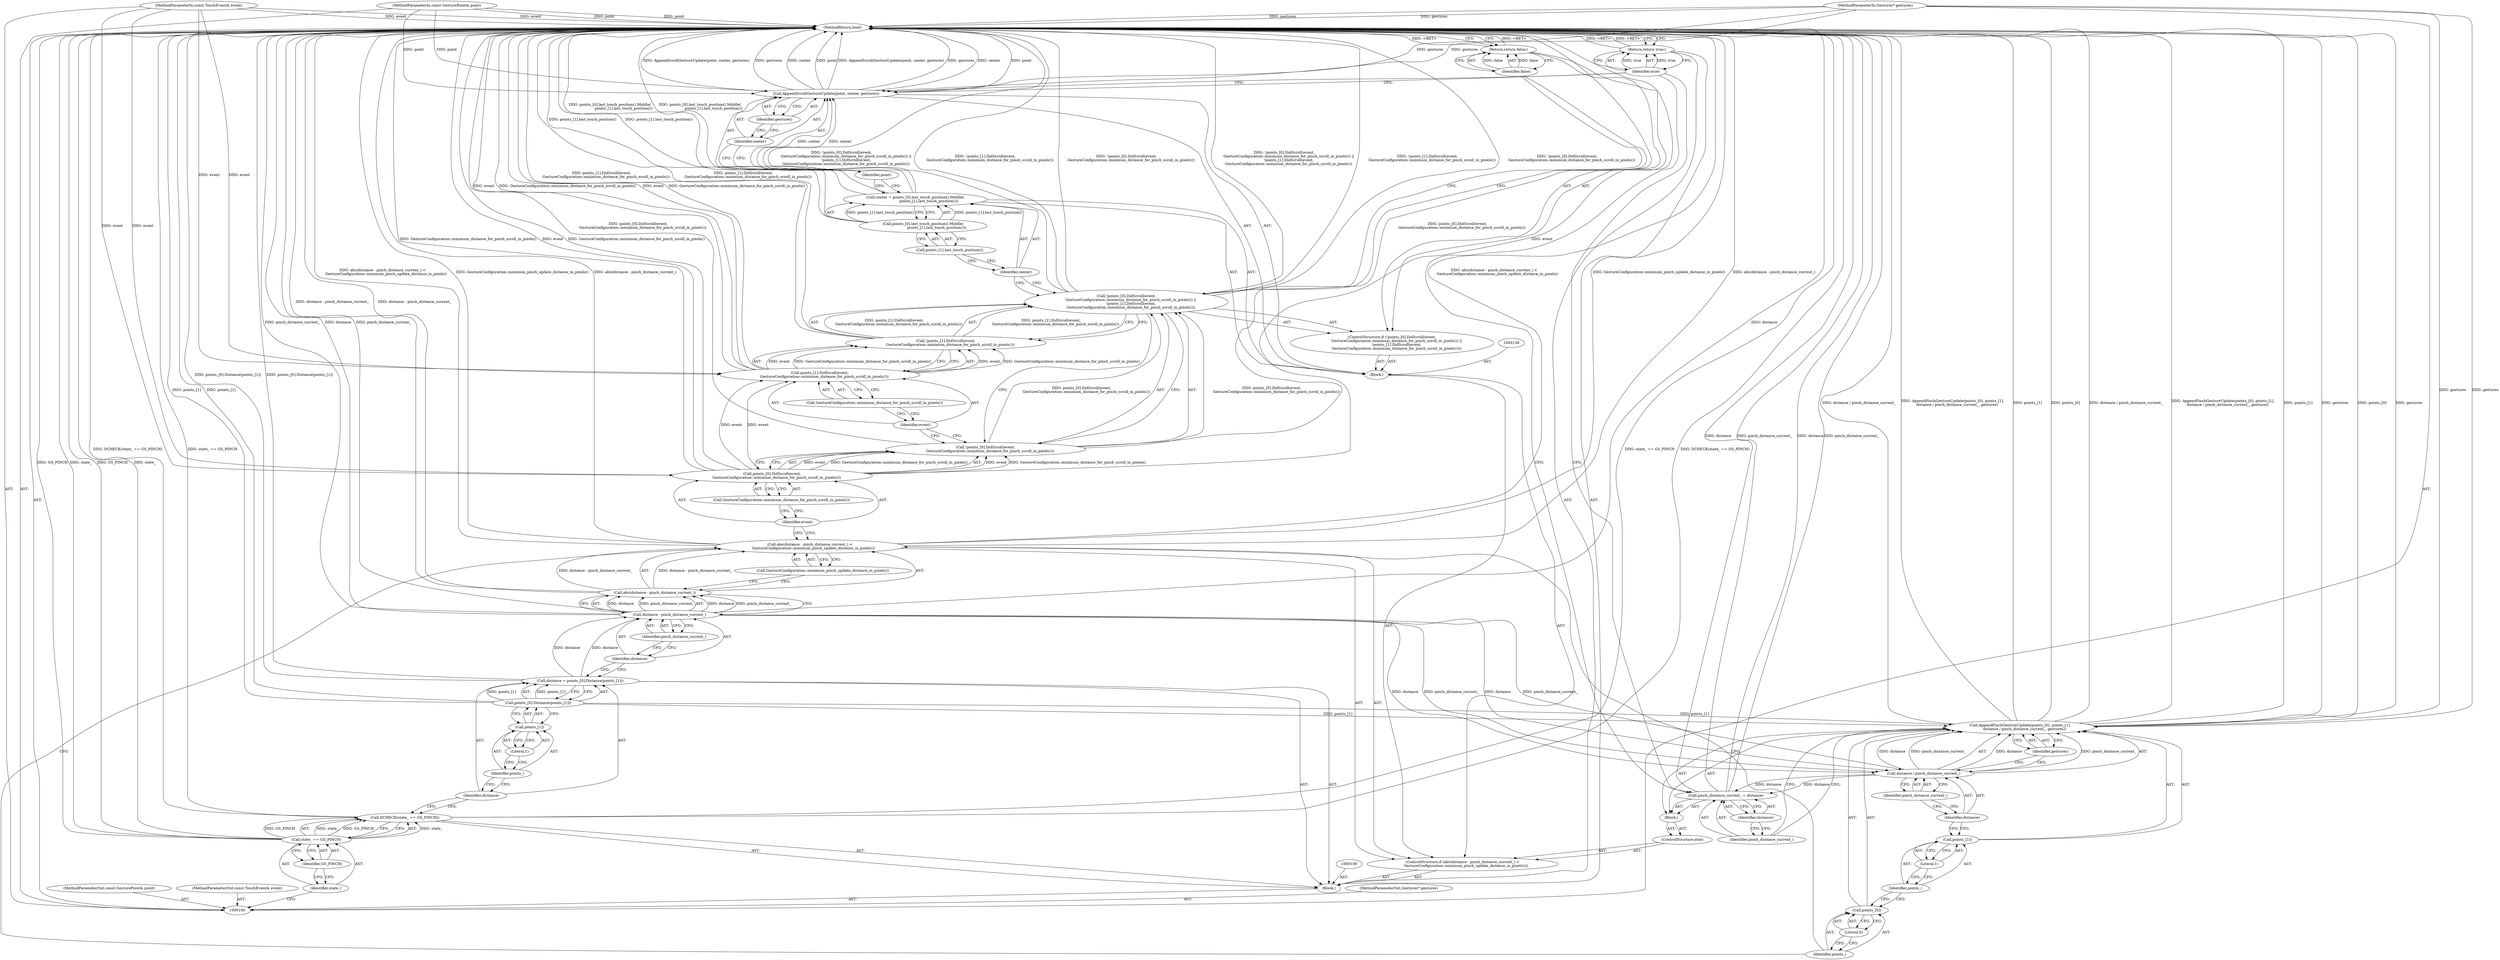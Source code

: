 digraph "0_Chrome_b8573aa643b03a59f4e2c99c72d3511a11cfb0b6_5" {
"1000163" [label="(MethodReturn,bool)"];
"1000101" [label="(MethodParameterIn,const TouchEvent& event)"];
"1000261" [label="(MethodParameterOut,const TouchEvent& event)"];
"1000133" [label="(Call,GestureConfiguration::minimum_distance_for_pinch_scroll_in_pixels())"];
"1000135" [label="(Identifier,false)"];
"1000134" [label="(Return,return false;)"];
"1000137" [label="(Call,center = points_[0].last_touch_position().Middle(\n                        points_[1].last_touch_position()))"];
"1000138" [label="(Identifier,center)"];
"1000139" [label="(Call,points_[0].last_touch_position().Middle(\n                        points_[1].last_touch_position()))"];
"1000123" [label="(Block,)"];
"1000140" [label="(Call,points_[1].last_touch_position())"];
"1000142" [label="(Identifier,point)"];
"1000143" [label="(Identifier,center)"];
"1000141" [label="(Call,AppendScrollGestureUpdate(point, center, gestures))"];
"1000144" [label="(Identifier,gestures)"];
"1000145" [label="(ControlStructure,else)"];
"1000146" [label="(Block,)"];
"1000148" [label="(Call,points_[0])"];
"1000149" [label="(Identifier,points_)"];
"1000150" [label="(Literal,0)"];
"1000147" [label="(Call,AppendPinchGestureUpdate(points_[0], points_[1],\n        distance / pinch_distance_current_, gestures))"];
"1000151" [label="(Call,points_[1])"];
"1000152" [label="(Identifier,points_)"];
"1000153" [label="(Literal,1)"];
"1000156" [label="(Identifier,pinch_distance_current_)"];
"1000157" [label="(Identifier,gestures)"];
"1000154" [label="(Call,distance / pinch_distance_current_)"];
"1000155" [label="(Identifier,distance)"];
"1000160" [label="(Identifier,distance)"];
"1000158" [label="(Call,pinch_distance_current_ = distance)"];
"1000159" [label="(Identifier,pinch_distance_current_)"];
"1000103" [label="(MethodParameterIn,Gestures* gestures)"];
"1000263" [label="(MethodParameterOut,Gestures* gestures)"];
"1000102" [label="(MethodParameterIn,const GesturePoint& point)"];
"1000262" [label="(MethodParameterOut,const GesturePoint& point)"];
"1000104" [label="(Block,)"];
"1000161" [label="(Return,return true;)"];
"1000162" [label="(Identifier,true)"];
"1000106" [label="(Call,state_ == GS_PINCH)"];
"1000107" [label="(Identifier,state_)"];
"1000108" [label="(Identifier,GS_PINCH)"];
"1000105" [label="(Call,DCHECK(state_ == GS_PINCH))"];
"1000112" [label="(Call,points_[0].Distance(points_[1]))"];
"1000113" [label="(Call,points_[1])"];
"1000114" [label="(Identifier,points_)"];
"1000115" [label="(Literal,1)"];
"1000110" [label="(Call,distance = points_[0].Distance(points_[1]))"];
"1000111" [label="(Identifier,distance)"];
"1000119" [label="(Call,distance - pinch_distance_current_)"];
"1000120" [label="(Identifier,distance)"];
"1000116" [label="(ControlStructure,if (abs(distance - pinch_distance_current_) <\n      GestureConfiguration::minimum_pinch_update_distance_in_pixels()))"];
"1000121" [label="(Identifier,pinch_distance_current_)"];
"1000117" [label="(Call,abs(distance - pinch_distance_current_) <\n      GestureConfiguration::minimum_pinch_update_distance_in_pixels())"];
"1000118" [label="(Call,abs(distance - pinch_distance_current_))"];
"1000122" [label="(Call,GestureConfiguration::minimum_pinch_update_distance_in_pixels())"];
"1000128" [label="(Identifier,event)"];
"1000124" [label="(ControlStructure,if (!points_[0].DidScroll(event,\n        GestureConfiguration::minimum_distance_for_pinch_scroll_in_pixels()) ||\n        !points_[1].DidScroll(event,\n        GestureConfiguration::minimum_distance_for_pinch_scroll_in_pixels())))"];
"1000125" [label="(Call,!points_[0].DidScroll(event,\n        GestureConfiguration::minimum_distance_for_pinch_scroll_in_pixels()) ||\n        !points_[1].DidScroll(event,\n        GestureConfiguration::minimum_distance_for_pinch_scroll_in_pixels()))"];
"1000126" [label="(Call,!points_[0].DidScroll(event,\n        GestureConfiguration::minimum_distance_for_pinch_scroll_in_pixels()))"];
"1000127" [label="(Call,points_[0].DidScroll(event,\n        GestureConfiguration::minimum_distance_for_pinch_scroll_in_pixels()))"];
"1000129" [label="(Call,GestureConfiguration::minimum_distance_for_pinch_scroll_in_pixels())"];
"1000132" [label="(Identifier,event)"];
"1000130" [label="(Call,!points_[1].DidScroll(event,\n        GestureConfiguration::minimum_distance_for_pinch_scroll_in_pixels()))"];
"1000131" [label="(Call,points_[1].DidScroll(event,\n        GestureConfiguration::minimum_distance_for_pinch_scroll_in_pixels()))"];
"1000163" -> "1000100"  [label="AST: "];
"1000163" -> "1000134"  [label="CFG: "];
"1000163" -> "1000161"  [label="CFG: "];
"1000161" -> "1000163"  [label="DDG: <RET>"];
"1000134" -> "1000163"  [label="DDG: <RET>"];
"1000141" -> "1000163"  [label="DDG: point"];
"1000141" -> "1000163"  [label="DDG: AppendScrollGestureUpdate(point, center, gestures)"];
"1000141" -> "1000163"  [label="DDG: gestures"];
"1000141" -> "1000163"  [label="DDG: center"];
"1000125" -> "1000163"  [label="DDG: !points_[0].DidScroll(event,\n        GestureConfiguration::minimum_distance_for_pinch_scroll_in_pixels()) ||\n        !points_[1].DidScroll(event,\n        GestureConfiguration::minimum_distance_for_pinch_scroll_in_pixels())"];
"1000125" -> "1000163"  [label="DDG: !points_[1].DidScroll(event,\n        GestureConfiguration::minimum_distance_for_pinch_scroll_in_pixels())"];
"1000125" -> "1000163"  [label="DDG: !points_[0].DidScroll(event,\n        GestureConfiguration::minimum_distance_for_pinch_scroll_in_pixels())"];
"1000106" -> "1000163"  [label="DDG: GS_PINCH"];
"1000106" -> "1000163"  [label="DDG: state_"];
"1000147" -> "1000163"  [label="DDG: gestures"];
"1000147" -> "1000163"  [label="DDG: points_[0]"];
"1000147" -> "1000163"  [label="DDG: distance / pinch_distance_current_"];
"1000147" -> "1000163"  [label="DDG: AppendPinchGestureUpdate(points_[0], points_[1],\n        distance / pinch_distance_current_, gestures)"];
"1000147" -> "1000163"  [label="DDG: points_[1]"];
"1000105" -> "1000163"  [label="DDG: DCHECK(state_ == GS_PINCH)"];
"1000105" -> "1000163"  [label="DDG: state_ == GS_PINCH"];
"1000158" -> "1000163"  [label="DDG: distance"];
"1000158" -> "1000163"  [label="DDG: pinch_distance_current_"];
"1000139" -> "1000163"  [label="DDG: points_[1].last_touch_position()"];
"1000119" -> "1000163"  [label="DDG: pinch_distance_current_"];
"1000119" -> "1000163"  [label="DDG: distance"];
"1000126" -> "1000163"  [label="DDG: points_[0].DidScroll(event,\n        GestureConfiguration::minimum_distance_for_pinch_scroll_in_pixels())"];
"1000117" -> "1000163"  [label="DDG: abs(distance - pinch_distance_current_)"];
"1000117" -> "1000163"  [label="DDG: abs(distance - pinch_distance_current_) <\n      GestureConfiguration::minimum_pinch_update_distance_in_pixels()"];
"1000117" -> "1000163"  [label="DDG: GestureConfiguration::minimum_pinch_update_distance_in_pixels()"];
"1000127" -> "1000163"  [label="DDG: event"];
"1000127" -> "1000163"  [label="DDG: GestureConfiguration::minimum_distance_for_pinch_scroll_in_pixels()"];
"1000118" -> "1000163"  [label="DDG: distance - pinch_distance_current_"];
"1000130" -> "1000163"  [label="DDG: points_[1].DidScroll(event,\n        GestureConfiguration::minimum_distance_for_pinch_scroll_in_pixels())"];
"1000131" -> "1000163"  [label="DDG: event"];
"1000131" -> "1000163"  [label="DDG: GestureConfiguration::minimum_distance_for_pinch_scroll_in_pixels()"];
"1000137" -> "1000163"  [label="DDG: points_[0].last_touch_position().Middle(\n                        points_[1].last_touch_position())"];
"1000103" -> "1000163"  [label="DDG: gestures"];
"1000102" -> "1000163"  [label="DDG: point"];
"1000110" -> "1000163"  [label="DDG: points_[0].Distance(points_[1])"];
"1000112" -> "1000163"  [label="DDG: points_[1]"];
"1000101" -> "1000163"  [label="DDG: event"];
"1000101" -> "1000100"  [label="AST: "];
"1000101" -> "1000163"  [label="DDG: event"];
"1000101" -> "1000127"  [label="DDG: event"];
"1000101" -> "1000131"  [label="DDG: event"];
"1000261" -> "1000100"  [label="AST: "];
"1000133" -> "1000131"  [label="AST: "];
"1000133" -> "1000132"  [label="CFG: "];
"1000131" -> "1000133"  [label="CFG: "];
"1000135" -> "1000134"  [label="AST: "];
"1000135" -> "1000125"  [label="CFG: "];
"1000134" -> "1000135"  [label="CFG: "];
"1000135" -> "1000134"  [label="DDG: false"];
"1000134" -> "1000124"  [label="AST: "];
"1000134" -> "1000135"  [label="CFG: "];
"1000135" -> "1000134"  [label="AST: "];
"1000163" -> "1000134"  [label="CFG: "];
"1000134" -> "1000163"  [label="DDG: <RET>"];
"1000135" -> "1000134"  [label="DDG: false"];
"1000137" -> "1000123"  [label="AST: "];
"1000137" -> "1000139"  [label="CFG: "];
"1000138" -> "1000137"  [label="AST: "];
"1000139" -> "1000137"  [label="AST: "];
"1000142" -> "1000137"  [label="CFG: "];
"1000137" -> "1000163"  [label="DDG: points_[0].last_touch_position().Middle(\n                        points_[1].last_touch_position())"];
"1000139" -> "1000137"  [label="DDG: points_[1].last_touch_position()"];
"1000137" -> "1000141"  [label="DDG: center"];
"1000138" -> "1000137"  [label="AST: "];
"1000138" -> "1000125"  [label="CFG: "];
"1000140" -> "1000138"  [label="CFG: "];
"1000139" -> "1000137"  [label="AST: "];
"1000139" -> "1000140"  [label="CFG: "];
"1000140" -> "1000139"  [label="AST: "];
"1000137" -> "1000139"  [label="CFG: "];
"1000139" -> "1000163"  [label="DDG: points_[1].last_touch_position()"];
"1000139" -> "1000137"  [label="DDG: points_[1].last_touch_position()"];
"1000123" -> "1000116"  [label="AST: "];
"1000124" -> "1000123"  [label="AST: "];
"1000136" -> "1000123"  [label="AST: "];
"1000137" -> "1000123"  [label="AST: "];
"1000141" -> "1000123"  [label="AST: "];
"1000140" -> "1000139"  [label="AST: "];
"1000140" -> "1000138"  [label="CFG: "];
"1000139" -> "1000140"  [label="CFG: "];
"1000142" -> "1000141"  [label="AST: "];
"1000142" -> "1000137"  [label="CFG: "];
"1000143" -> "1000142"  [label="CFG: "];
"1000143" -> "1000141"  [label="AST: "];
"1000143" -> "1000142"  [label="CFG: "];
"1000144" -> "1000143"  [label="CFG: "];
"1000141" -> "1000123"  [label="AST: "];
"1000141" -> "1000144"  [label="CFG: "];
"1000142" -> "1000141"  [label="AST: "];
"1000143" -> "1000141"  [label="AST: "];
"1000144" -> "1000141"  [label="AST: "];
"1000162" -> "1000141"  [label="CFG: "];
"1000141" -> "1000163"  [label="DDG: point"];
"1000141" -> "1000163"  [label="DDG: AppendScrollGestureUpdate(point, center, gestures)"];
"1000141" -> "1000163"  [label="DDG: gestures"];
"1000141" -> "1000163"  [label="DDG: center"];
"1000102" -> "1000141"  [label="DDG: point"];
"1000137" -> "1000141"  [label="DDG: center"];
"1000103" -> "1000141"  [label="DDG: gestures"];
"1000144" -> "1000141"  [label="AST: "];
"1000144" -> "1000143"  [label="CFG: "];
"1000141" -> "1000144"  [label="CFG: "];
"1000145" -> "1000116"  [label="AST: "];
"1000146" -> "1000145"  [label="AST: "];
"1000146" -> "1000145"  [label="AST: "];
"1000147" -> "1000146"  [label="AST: "];
"1000158" -> "1000146"  [label="AST: "];
"1000148" -> "1000147"  [label="AST: "];
"1000148" -> "1000150"  [label="CFG: "];
"1000149" -> "1000148"  [label="AST: "];
"1000150" -> "1000148"  [label="AST: "];
"1000152" -> "1000148"  [label="CFG: "];
"1000149" -> "1000148"  [label="AST: "];
"1000149" -> "1000117"  [label="CFG: "];
"1000150" -> "1000149"  [label="CFG: "];
"1000150" -> "1000148"  [label="AST: "];
"1000150" -> "1000149"  [label="CFG: "];
"1000148" -> "1000150"  [label="CFG: "];
"1000147" -> "1000146"  [label="AST: "];
"1000147" -> "1000157"  [label="CFG: "];
"1000148" -> "1000147"  [label="AST: "];
"1000151" -> "1000147"  [label="AST: "];
"1000154" -> "1000147"  [label="AST: "];
"1000157" -> "1000147"  [label="AST: "];
"1000159" -> "1000147"  [label="CFG: "];
"1000147" -> "1000163"  [label="DDG: gestures"];
"1000147" -> "1000163"  [label="DDG: points_[0]"];
"1000147" -> "1000163"  [label="DDG: distance / pinch_distance_current_"];
"1000147" -> "1000163"  [label="DDG: AppendPinchGestureUpdate(points_[0], points_[1],\n        distance / pinch_distance_current_, gestures)"];
"1000147" -> "1000163"  [label="DDG: points_[1]"];
"1000112" -> "1000147"  [label="DDG: points_[1]"];
"1000154" -> "1000147"  [label="DDG: distance"];
"1000154" -> "1000147"  [label="DDG: pinch_distance_current_"];
"1000103" -> "1000147"  [label="DDG: gestures"];
"1000151" -> "1000147"  [label="AST: "];
"1000151" -> "1000153"  [label="CFG: "];
"1000152" -> "1000151"  [label="AST: "];
"1000153" -> "1000151"  [label="AST: "];
"1000155" -> "1000151"  [label="CFG: "];
"1000152" -> "1000151"  [label="AST: "];
"1000152" -> "1000148"  [label="CFG: "];
"1000153" -> "1000152"  [label="CFG: "];
"1000153" -> "1000151"  [label="AST: "];
"1000153" -> "1000152"  [label="CFG: "];
"1000151" -> "1000153"  [label="CFG: "];
"1000156" -> "1000154"  [label="AST: "];
"1000156" -> "1000155"  [label="CFG: "];
"1000154" -> "1000156"  [label="CFG: "];
"1000157" -> "1000147"  [label="AST: "];
"1000157" -> "1000154"  [label="CFG: "];
"1000147" -> "1000157"  [label="CFG: "];
"1000154" -> "1000147"  [label="AST: "];
"1000154" -> "1000156"  [label="CFG: "];
"1000155" -> "1000154"  [label="AST: "];
"1000156" -> "1000154"  [label="AST: "];
"1000157" -> "1000154"  [label="CFG: "];
"1000154" -> "1000147"  [label="DDG: distance"];
"1000154" -> "1000147"  [label="DDG: pinch_distance_current_"];
"1000119" -> "1000154"  [label="DDG: distance"];
"1000119" -> "1000154"  [label="DDG: pinch_distance_current_"];
"1000154" -> "1000158"  [label="DDG: distance"];
"1000155" -> "1000154"  [label="AST: "];
"1000155" -> "1000151"  [label="CFG: "];
"1000156" -> "1000155"  [label="CFG: "];
"1000160" -> "1000158"  [label="AST: "];
"1000160" -> "1000159"  [label="CFG: "];
"1000158" -> "1000160"  [label="CFG: "];
"1000158" -> "1000146"  [label="AST: "];
"1000158" -> "1000160"  [label="CFG: "];
"1000159" -> "1000158"  [label="AST: "];
"1000160" -> "1000158"  [label="AST: "];
"1000162" -> "1000158"  [label="CFG: "];
"1000158" -> "1000163"  [label="DDG: distance"];
"1000158" -> "1000163"  [label="DDG: pinch_distance_current_"];
"1000154" -> "1000158"  [label="DDG: distance"];
"1000159" -> "1000158"  [label="AST: "];
"1000159" -> "1000147"  [label="CFG: "];
"1000160" -> "1000159"  [label="CFG: "];
"1000103" -> "1000100"  [label="AST: "];
"1000103" -> "1000163"  [label="DDG: gestures"];
"1000103" -> "1000141"  [label="DDG: gestures"];
"1000103" -> "1000147"  [label="DDG: gestures"];
"1000263" -> "1000100"  [label="AST: "];
"1000102" -> "1000100"  [label="AST: "];
"1000102" -> "1000163"  [label="DDG: point"];
"1000102" -> "1000141"  [label="DDG: point"];
"1000262" -> "1000100"  [label="AST: "];
"1000104" -> "1000100"  [label="AST: "];
"1000105" -> "1000104"  [label="AST: "];
"1000109" -> "1000104"  [label="AST: "];
"1000110" -> "1000104"  [label="AST: "];
"1000116" -> "1000104"  [label="AST: "];
"1000161" -> "1000104"  [label="AST: "];
"1000161" -> "1000104"  [label="AST: "];
"1000161" -> "1000162"  [label="CFG: "];
"1000162" -> "1000161"  [label="AST: "];
"1000163" -> "1000161"  [label="CFG: "];
"1000161" -> "1000163"  [label="DDG: <RET>"];
"1000162" -> "1000161"  [label="DDG: true"];
"1000162" -> "1000161"  [label="AST: "];
"1000162" -> "1000141"  [label="CFG: "];
"1000162" -> "1000158"  [label="CFG: "];
"1000161" -> "1000162"  [label="CFG: "];
"1000162" -> "1000161"  [label="DDG: true"];
"1000106" -> "1000105"  [label="AST: "];
"1000106" -> "1000108"  [label="CFG: "];
"1000107" -> "1000106"  [label="AST: "];
"1000108" -> "1000106"  [label="AST: "];
"1000105" -> "1000106"  [label="CFG: "];
"1000106" -> "1000163"  [label="DDG: GS_PINCH"];
"1000106" -> "1000163"  [label="DDG: state_"];
"1000106" -> "1000105"  [label="DDG: state_"];
"1000106" -> "1000105"  [label="DDG: GS_PINCH"];
"1000107" -> "1000106"  [label="AST: "];
"1000107" -> "1000100"  [label="CFG: "];
"1000108" -> "1000107"  [label="CFG: "];
"1000108" -> "1000106"  [label="AST: "];
"1000108" -> "1000107"  [label="CFG: "];
"1000106" -> "1000108"  [label="CFG: "];
"1000105" -> "1000104"  [label="AST: "];
"1000105" -> "1000106"  [label="CFG: "];
"1000106" -> "1000105"  [label="AST: "];
"1000111" -> "1000105"  [label="CFG: "];
"1000105" -> "1000163"  [label="DDG: DCHECK(state_ == GS_PINCH)"];
"1000105" -> "1000163"  [label="DDG: state_ == GS_PINCH"];
"1000106" -> "1000105"  [label="DDG: state_"];
"1000106" -> "1000105"  [label="DDG: GS_PINCH"];
"1000112" -> "1000110"  [label="AST: "];
"1000112" -> "1000113"  [label="CFG: "];
"1000113" -> "1000112"  [label="AST: "];
"1000110" -> "1000112"  [label="CFG: "];
"1000112" -> "1000163"  [label="DDG: points_[1]"];
"1000112" -> "1000110"  [label="DDG: points_[1]"];
"1000112" -> "1000147"  [label="DDG: points_[1]"];
"1000113" -> "1000112"  [label="AST: "];
"1000113" -> "1000115"  [label="CFG: "];
"1000114" -> "1000113"  [label="AST: "];
"1000115" -> "1000113"  [label="AST: "];
"1000112" -> "1000113"  [label="CFG: "];
"1000114" -> "1000113"  [label="AST: "];
"1000114" -> "1000111"  [label="CFG: "];
"1000115" -> "1000114"  [label="CFG: "];
"1000115" -> "1000113"  [label="AST: "];
"1000115" -> "1000114"  [label="CFG: "];
"1000113" -> "1000115"  [label="CFG: "];
"1000110" -> "1000104"  [label="AST: "];
"1000110" -> "1000112"  [label="CFG: "];
"1000111" -> "1000110"  [label="AST: "];
"1000112" -> "1000110"  [label="AST: "];
"1000120" -> "1000110"  [label="CFG: "];
"1000110" -> "1000163"  [label="DDG: points_[0].Distance(points_[1])"];
"1000112" -> "1000110"  [label="DDG: points_[1]"];
"1000110" -> "1000119"  [label="DDG: distance"];
"1000111" -> "1000110"  [label="AST: "];
"1000111" -> "1000105"  [label="CFG: "];
"1000114" -> "1000111"  [label="CFG: "];
"1000119" -> "1000118"  [label="AST: "];
"1000119" -> "1000121"  [label="CFG: "];
"1000120" -> "1000119"  [label="AST: "];
"1000121" -> "1000119"  [label="AST: "];
"1000118" -> "1000119"  [label="CFG: "];
"1000119" -> "1000163"  [label="DDG: pinch_distance_current_"];
"1000119" -> "1000163"  [label="DDG: distance"];
"1000119" -> "1000118"  [label="DDG: distance"];
"1000119" -> "1000118"  [label="DDG: pinch_distance_current_"];
"1000110" -> "1000119"  [label="DDG: distance"];
"1000119" -> "1000154"  [label="DDG: distance"];
"1000119" -> "1000154"  [label="DDG: pinch_distance_current_"];
"1000120" -> "1000119"  [label="AST: "];
"1000120" -> "1000110"  [label="CFG: "];
"1000121" -> "1000120"  [label="CFG: "];
"1000116" -> "1000104"  [label="AST: "];
"1000117" -> "1000116"  [label="AST: "];
"1000123" -> "1000116"  [label="AST: "];
"1000145" -> "1000116"  [label="AST: "];
"1000121" -> "1000119"  [label="AST: "];
"1000121" -> "1000120"  [label="CFG: "];
"1000119" -> "1000121"  [label="CFG: "];
"1000117" -> "1000116"  [label="AST: "];
"1000117" -> "1000122"  [label="CFG: "];
"1000118" -> "1000117"  [label="AST: "];
"1000122" -> "1000117"  [label="AST: "];
"1000128" -> "1000117"  [label="CFG: "];
"1000149" -> "1000117"  [label="CFG: "];
"1000117" -> "1000163"  [label="DDG: abs(distance - pinch_distance_current_)"];
"1000117" -> "1000163"  [label="DDG: abs(distance - pinch_distance_current_) <\n      GestureConfiguration::minimum_pinch_update_distance_in_pixels()"];
"1000117" -> "1000163"  [label="DDG: GestureConfiguration::minimum_pinch_update_distance_in_pixels()"];
"1000118" -> "1000117"  [label="DDG: distance - pinch_distance_current_"];
"1000118" -> "1000117"  [label="AST: "];
"1000118" -> "1000119"  [label="CFG: "];
"1000119" -> "1000118"  [label="AST: "];
"1000122" -> "1000118"  [label="CFG: "];
"1000118" -> "1000163"  [label="DDG: distance - pinch_distance_current_"];
"1000118" -> "1000117"  [label="DDG: distance - pinch_distance_current_"];
"1000119" -> "1000118"  [label="DDG: distance"];
"1000119" -> "1000118"  [label="DDG: pinch_distance_current_"];
"1000122" -> "1000117"  [label="AST: "];
"1000122" -> "1000118"  [label="CFG: "];
"1000117" -> "1000122"  [label="CFG: "];
"1000128" -> "1000127"  [label="AST: "];
"1000128" -> "1000117"  [label="CFG: "];
"1000129" -> "1000128"  [label="CFG: "];
"1000124" -> "1000123"  [label="AST: "];
"1000125" -> "1000124"  [label="AST: "];
"1000134" -> "1000124"  [label="AST: "];
"1000125" -> "1000124"  [label="AST: "];
"1000125" -> "1000126"  [label="CFG: "];
"1000125" -> "1000130"  [label="CFG: "];
"1000126" -> "1000125"  [label="AST: "];
"1000130" -> "1000125"  [label="AST: "];
"1000135" -> "1000125"  [label="CFG: "];
"1000138" -> "1000125"  [label="CFG: "];
"1000125" -> "1000163"  [label="DDG: !points_[0].DidScroll(event,\n        GestureConfiguration::minimum_distance_for_pinch_scroll_in_pixels()) ||\n        !points_[1].DidScroll(event,\n        GestureConfiguration::minimum_distance_for_pinch_scroll_in_pixels())"];
"1000125" -> "1000163"  [label="DDG: !points_[1].DidScroll(event,\n        GestureConfiguration::minimum_distance_for_pinch_scroll_in_pixels())"];
"1000125" -> "1000163"  [label="DDG: !points_[0].DidScroll(event,\n        GestureConfiguration::minimum_distance_for_pinch_scroll_in_pixels())"];
"1000126" -> "1000125"  [label="DDG: points_[0].DidScroll(event,\n        GestureConfiguration::minimum_distance_for_pinch_scroll_in_pixels())"];
"1000130" -> "1000125"  [label="DDG: points_[1].DidScroll(event,\n        GestureConfiguration::minimum_distance_for_pinch_scroll_in_pixels())"];
"1000126" -> "1000125"  [label="AST: "];
"1000126" -> "1000127"  [label="CFG: "];
"1000127" -> "1000126"  [label="AST: "];
"1000132" -> "1000126"  [label="CFG: "];
"1000125" -> "1000126"  [label="CFG: "];
"1000126" -> "1000163"  [label="DDG: points_[0].DidScroll(event,\n        GestureConfiguration::minimum_distance_for_pinch_scroll_in_pixels())"];
"1000126" -> "1000125"  [label="DDG: points_[0].DidScroll(event,\n        GestureConfiguration::minimum_distance_for_pinch_scroll_in_pixels())"];
"1000127" -> "1000126"  [label="DDG: event"];
"1000127" -> "1000126"  [label="DDG: GestureConfiguration::minimum_distance_for_pinch_scroll_in_pixels()"];
"1000127" -> "1000126"  [label="AST: "];
"1000127" -> "1000129"  [label="CFG: "];
"1000128" -> "1000127"  [label="AST: "];
"1000129" -> "1000127"  [label="AST: "];
"1000126" -> "1000127"  [label="CFG: "];
"1000127" -> "1000163"  [label="DDG: event"];
"1000127" -> "1000163"  [label="DDG: GestureConfiguration::minimum_distance_for_pinch_scroll_in_pixels()"];
"1000127" -> "1000126"  [label="DDG: event"];
"1000127" -> "1000126"  [label="DDG: GestureConfiguration::minimum_distance_for_pinch_scroll_in_pixels()"];
"1000101" -> "1000127"  [label="DDG: event"];
"1000127" -> "1000131"  [label="DDG: event"];
"1000129" -> "1000127"  [label="AST: "];
"1000129" -> "1000128"  [label="CFG: "];
"1000127" -> "1000129"  [label="CFG: "];
"1000132" -> "1000131"  [label="AST: "];
"1000132" -> "1000126"  [label="CFG: "];
"1000133" -> "1000132"  [label="CFG: "];
"1000130" -> "1000125"  [label="AST: "];
"1000130" -> "1000131"  [label="CFG: "];
"1000131" -> "1000130"  [label="AST: "];
"1000125" -> "1000130"  [label="CFG: "];
"1000130" -> "1000163"  [label="DDG: points_[1].DidScroll(event,\n        GestureConfiguration::minimum_distance_for_pinch_scroll_in_pixels())"];
"1000130" -> "1000125"  [label="DDG: points_[1].DidScroll(event,\n        GestureConfiguration::minimum_distance_for_pinch_scroll_in_pixels())"];
"1000131" -> "1000130"  [label="DDG: event"];
"1000131" -> "1000130"  [label="DDG: GestureConfiguration::minimum_distance_for_pinch_scroll_in_pixels()"];
"1000131" -> "1000130"  [label="AST: "];
"1000131" -> "1000133"  [label="CFG: "];
"1000132" -> "1000131"  [label="AST: "];
"1000133" -> "1000131"  [label="AST: "];
"1000130" -> "1000131"  [label="CFG: "];
"1000131" -> "1000163"  [label="DDG: event"];
"1000131" -> "1000163"  [label="DDG: GestureConfiguration::minimum_distance_for_pinch_scroll_in_pixels()"];
"1000131" -> "1000130"  [label="DDG: event"];
"1000131" -> "1000130"  [label="DDG: GestureConfiguration::minimum_distance_for_pinch_scroll_in_pixels()"];
"1000127" -> "1000131"  [label="DDG: event"];
"1000101" -> "1000131"  [label="DDG: event"];
}
